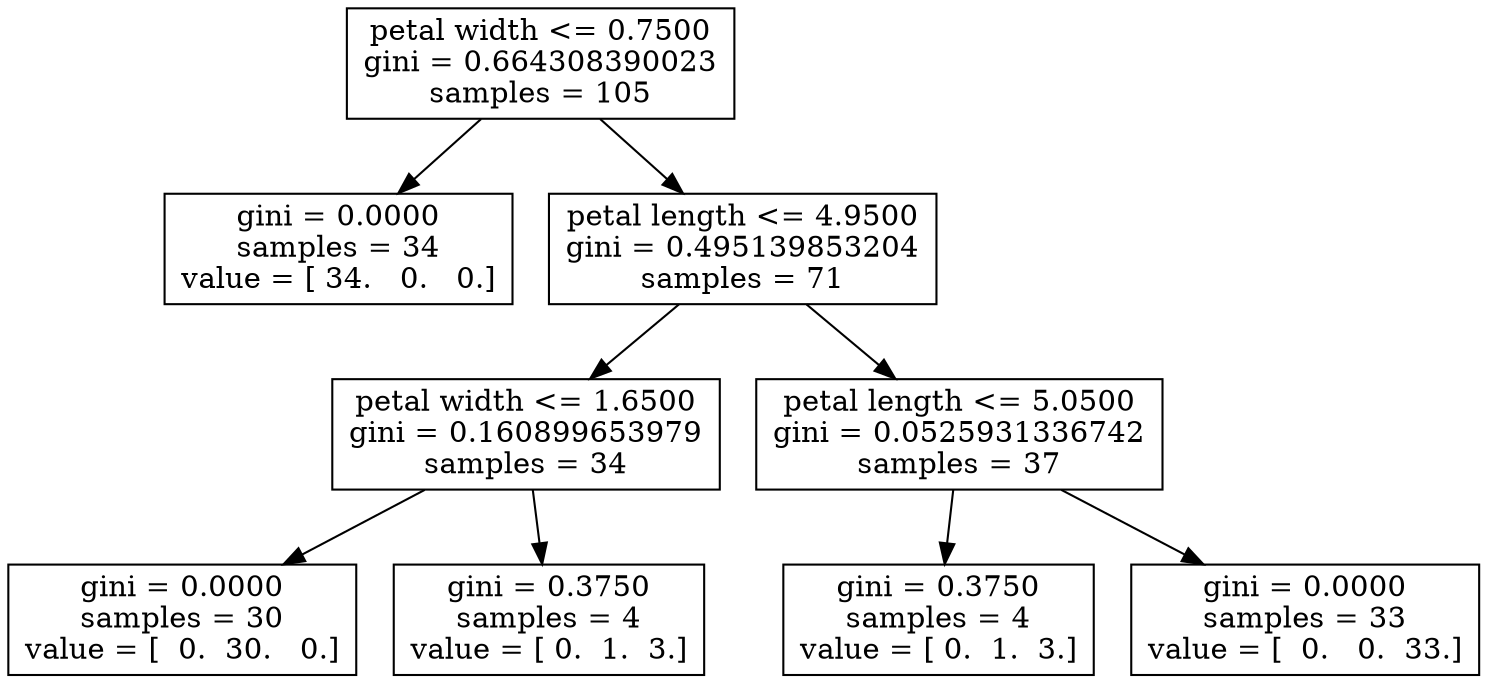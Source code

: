digraph Tree {
0 [label="petal width <= 0.7500\ngini = 0.664308390023\nsamples = 105", shape="box"] ;
1 [label="gini = 0.0000\nsamples = 34\nvalue = [ 34.   0.   0.]", shape="box"] ;
0 -> 1 ;
2 [label="petal length <= 4.9500\ngini = 0.495139853204\nsamples = 71", shape="box"] ;
0 -> 2 ;
3 [label="petal width <= 1.6500\ngini = 0.160899653979\nsamples = 34", shape="box"] ;
2 -> 3 ;
4 [label="gini = 0.0000\nsamples = 30\nvalue = [  0.  30.   0.]", shape="box"] ;
3 -> 4 ;
5 [label="gini = 0.3750\nsamples = 4\nvalue = [ 0.  1.  3.]", shape="box"] ;
3 -> 5 ;
6 [label="petal length <= 5.0500\ngini = 0.0525931336742\nsamples = 37", shape="box"] ;
2 -> 6 ;
7 [label="gini = 0.3750\nsamples = 4\nvalue = [ 0.  1.  3.]", shape="box"] ;
6 -> 7 ;
8 [label="gini = 0.0000\nsamples = 33\nvalue = [  0.   0.  33.]", shape="box"] ;
6 -> 8 ;
}